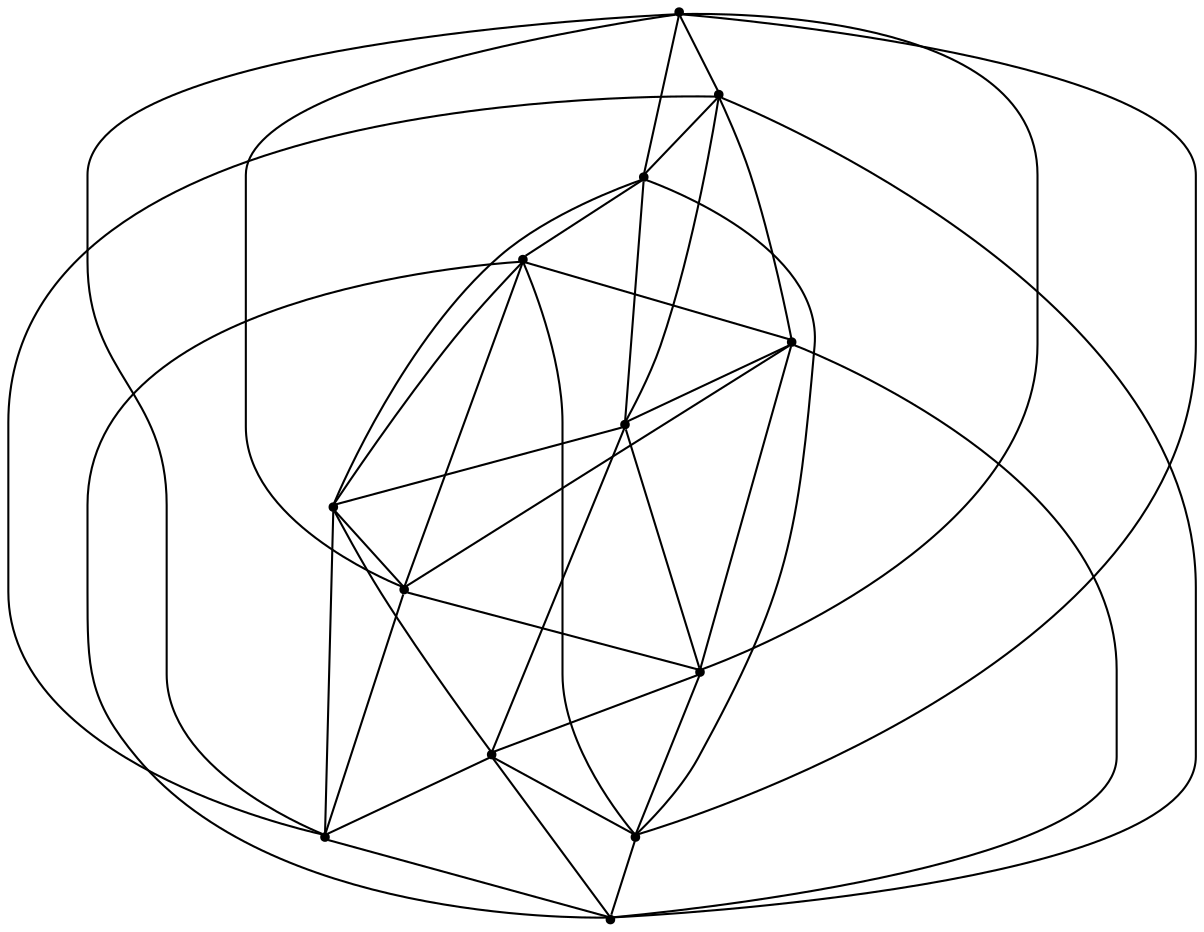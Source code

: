 graph {
  node [shape=point,comment="{\"directed\":false,\"doi\":\"10.1007/978-3-642-18469-7_18\",\"figure\":\"2 (3)\"}"]

  v0 [pos="1451.7814828160003,850.6472350445366"]
  v1 [pos="1429.4254377791005,791.7587461333427"]
  v2 [pos="1444.1751843255895,913.1406796547068"]
  v3 [pos="1259.91057039135,750.0019997007234"]
  v4 [pos="1321.0901840703739,734.9371357947784"]
  v5 [pos="1408.3873138579413,964.9614409142073"]
  v6 [pos="1212.7550576232459,791.7587461333427"]
  v7 [pos="1382.2699250109965,750.0019997007234"]
  v8 [pos="1352.595447219859,994.2327248197932"]
  v9 [pos="1190.399012586346,850.6472350445366"]
  v10 [pos="1289.5850481824878,994.2327248197934"]
  v11 [pos="1198.005311076757,913.1406796547067"]
  v12 [pos="1233.7931815444051,964.9614409142074"]

  v0 -- v8 [id="-1",pos="1451.7814828160003,850.6472350445366 1462.8195175759224,855.3480102870191 1472.7902093078687,862.2282792249506 1481.101282531668,870.8712832389302 1515.191865057965,906.3353178961548 1514.0575824290934,962.6984556003154 1478.574121705444,996.7622092752646 1443.0865886106374,1030.8260265386511 1386.6859024845573,1029.692499051705 1352.595447219859,994.2327248197932"]
  v1 -- v5 [id="-2",pos="1429.4254377791005,791.7587461333427 1441.3893006692865,790.7918839410946 1453.4201031603682,792.2545451805613 1464.8044167302487,796.0510292532995 1511.4804077945955,811.6201494686511 1536.684567409544,862.0532202565021 1521.1092748725366,908.6940038084903 1505.5297827027734,955.3389206089162 1455.0630503990908,980.5304975411213 1408.3873138579413,964.9614409142073"]
  v9 -- v4 [id="-3",pos="1190.399012586346,850.6472350445366 1180.8284313205922,843.454428936273 1172.8052238329658,834.4029327997677 1166.8169293079397,824.0429773847428 1142.1924462748952,781.4695010608223 1156.7669536000271,727.0108370599063 1199.3687918448184,702.4026840418003 1241.9706300896096,677.7987914490068 1296.4655737757307,692.3635958824204 1321.0901840703739,734.9371357947784"]
  v9 -- v10 [id="-4",pos="1190.399012586346,850.6472350445366 1145.1323164655792,869.9253416426209 1124.0775212749952,922.2253053671516 1143.3683434465293,967.4617382768641 1162.6592928796622,1012.6981075981391 1214.9942254516984,1033.7389492722714 1260.2606670492682,1014.4609062626247 1271.2947566996318,1009.7601310201424 1281.2697753259326,1002.8798620822108 1289.5850481824878,994.2327248197934"]
  v11 -- v8 [id="-5",pos="1198.005311076757,913.1406796547067 1166.8920136511501,951.2341597911587 1172.5716987994215,1007.3222775031145 1210.690619969756,1038.4147342588149 1248.8096684016891,1069.5071910145152 1304.9350876898638,1063.835420331347 1336.048257853872,1025.737679769582 1343.6294858093465,1016.4570744927499 1349.2591571493438,1005.738671055515 1352.595447219859,994.2327248197932"]
  v9 -- v8 [id="-6",pos="1190.399012586346,850.6472350445366 1248.2383910852966,894.0750220263233 1302.479066097292,942.0951659646479 1352.595447219859,994.2327248197932"]
  v6 -- v12 [id="-7",pos="1212.7550576232459,791.7587461333427 1163.7060195286547,787.8038632627821 1120.737158833323,824.3263910506981 1116.779832161339,873.33838743721 1112.8181785950005,922.3545170721596 1149.3650372370669,965.2947079151656 1198.413820808461,969.2536604457265 1210.3736113274897,970.2205226379747 1222.4086134513275,968.7577342216329 1233.7931815444051,964.9614409142074"]
  v6 -- v3 [id="-8",pos="1212.7550576232459,791.7587461333427 1224.8606899343408,774.2309112775557 1241.04060232659,759.9036096582196 1259.91057039135,750.0019997007234"]
  v12 -- v11 [id="-9",pos="1233.7931815444051,964.9614409142074 1217.8423400297472,950.8382581792589 1205.561468497295,933.0520635018931 1198.005311076757,913.1406796547067"]
  v12 -- v2 [id="-10",pos="1233.7931815444051,964.9614409142074 1302.4164533907503,942.0659788718336 1372.7703557172958,924.7382568288716 1444.1751843255895,913.1406796547068"]
  v3 -- v4 [id="-11",pos="1259.91057039135,750.0019997007234 1278.780156671314,740.1045865801026 1299.7766660497107,734.937072206341 1321.0901840703739,734.9371357947784"]
  v3 -- v11 [id="-12",pos="1259.91057039135,750.0019997007234 1218.3177893623472,723.7270029703253 1163.2889832698402,736.1206437936027 1136.992282830381,777.6814106618347 1110.699782023678,819.246374366942 1123.1016793364572,874.2426786069542 1164.6943331038613,900.5176753373523 1174.836064424409,906.9228750586917 1186.1662918148584,911.215221767086 1198.005311076757,913.1406796547067"]
  v3 -- v12 [id="-13",pos="1259.91057039135,750.0019997007234 1256.9998431067597,822.2385282936922 1248.263461620233,894.1250025382013 1233.7931815444051,964.9614409142074"]
  v10 -- v2 [id="-14",pos="1289.5850481824878,994.2327248197934 1303.2879408183856,1041.4610655343183 1352.7036195787211,1068.644550271336 1399.9634868577277,1054.9548499148523 1447.2233541367345,1041.2610163099307 1474.425011804277,991.8781085674582 1460.726191539536,944.6455710160579 1457.385829097864,933.1395611918987 1451.7603573906224,922.4253545915391 1444.1751843255895,913.1406796547068"]
  v10 -- v12 [id="-15",pos="1289.5850481824878,994.2327248197934 1268.888621653735,989.1318511285359 1249.743768535866,979.0885661322809 1233.7931815444051,964.9614409142074"]
  v6 -- v10 [id="-16",pos="1212.7550576232459,791.7587461333427 1243.7638732763517,857.077425021815 1269.460026231726,924.7882373407498 1289.5850481824878,994.2327248197934"]
  v11 -- v9 [id="-17",pos="1198.005311076757,913.1406796547067 1190.4448267618643,893.2332382906454 1187.838509221273,871.783968082425 1190.399012586346,850.6472350445366"]
  v4 -- v7 [id="-18",pos="1321.0901840703739,734.9371357947784 1342.4034475678397,734.937072206341 1363.3999569462367,740.1045865801026 1382.2699250109965,750.0019997007234"]
  v4 -- v11 [id="-19",pos="1321.0901840703739,734.9371357947784 1284.9186198827608,797.5470744224558 1243.7596736435958,857.1440657043191 1198.005311076757,913.1406796547067"]
  v6 -- v7 [id="-20",pos="1212.7550576232459,791.7587461333427 1207.6088530965644,780.9277911617258 1204.710597448643,769.1634215159879 1204.22687611213,757.1823424752364 1202.2419769578034,708.0494644690293 1240.490195912378,666.609515632055 1289.6558056313436,664.6258107356805 1338.8212880887104,662.6464298530564 1380.2846440718743,700.869185282954 1382.2699250109965,750.0019997007234"]
  v4 -- v0 [id="-21",pos="1321.0901840703739,734.9371357947784 1327.0866233377142,724.5771167913161 1335.1057584541836,715.5298174916861 1344.676212458339,708.3328145465471 1384.0003009679997,678.7781169750058 1439.8547803126237,686.6752286170636 1469.4333028583706,725.9731373482787 1499.0077530329602,765.2711096679312 1491.1053168024637,821.0925374729952 1451.7814828160003,850.6472350445366"]
  v8 -- v1 [id="-22",pos="1352.595447219859,994.2327248197932 1372.724414280179,924.7882373407498 1398.4164948643963,857.077425021815 1429.4254377791005,791.7587461333427"]
  v7 -- v9 [id="-23",pos="1382.2699250109965,750.0019997007234 1321.1235266092233,788.6456469984599 1256.9581013023987,822.3052325646338 1190.399012586346,850.6472350445366"]
  v12 -- v5 [id="-24",pos="1233.7931815444051,964.9614409142074 1223.9641319717693,1013.1439897219171 1255.0815017685334,1060.164014715179 1303.2921404511414,1069.9905903164204 1351.5068515049068,1079.8129690807866 1398.5581370237066,1048.7163790766485 1408.3871865963426,1000.5336395036261 1410.7849223767275,988.7984569507025 1410.7849223767275,976.6964962902558 1408.3873138579413,964.9614409142073"]
  v5 -- v8 [id="-25",pos="1408.3873138579413,964.9614409142073 1392.4405447144404,979.0885661322809 1373.2913647022167,989.1318511285359 1352.595447219859,994.2327248197932"]
  v9 -- v6 [id="-26",pos="1190.399012586346,850.6472350445366 1192.967660693734,829.5021719213353 1200.6406442618434,809.2906506491299 1212.7550576232459,791.7587461333427"]
  v5 -- v7 [id="-27",pos="1408.3873138579413,964.9614409142073 1393.9169065205149,894.1250025382013 1385.184724666744,822.2385282936922 1382.2699250109965,750.0019997007234"]
  v7 -- v2 [id="-28",pos="1382.2699250109965,750.0019997007234 1392.407202175591,743.5967999793842 1403.7415019371977,739.3044532709899 1415.5805211990962,737.3791861486817 1464.149783066733,729.4862713434991 1509.9208169029964,762.4373545390035 1517.819053500737,810.9742181204856 1525.713090465722,859.5070120419674 1492.744191670029,905.247637672649 1444.1751843255895,913.1406796547068"]
  v1 -- v3 [id="-29",pos="1429.4254377791005,791.7587461333427 1450.5177751412898,747.3349098664936 1431.5812492604296,694.2306159959751 1387.1278820167095,673.1522571437154 1342.670442401832,652.0738347030183 1289.534907112615,670.9977537042053 1268.4382428560714,715.4256596310546 1263.296492485343,726.2607478511093 1260.3941644662643,738.0209206599719 1259.91057039135,750.0019997007234"]
  v1 -- v6 [id="-30",pos="1429.4254377791005,791.7587461333427 1357.3200340701742,797.5762615152702 1284.8603340705736,797.5762615152702 1212.7550576232459,791.7587461333427"]
  v0 -- v2 [id="-31",pos="1451.7814828160003,850.6472350445366 1454.3458040290334,871.7881013308628 1451.7354141172848,893.233174702208 1444.1751843255895,913.1406796547068"]
  v7 -- v1 [id="-32",pos="1382.2699250109965,750.0019997007234 1401.139384029362,759.9036096582196 1417.3194236832096,774.2308476891183 1429.4254377791005,791.7587461333427"]
  v0 -- v3 [id="-33",pos="1451.7814828160003,850.6472350445366 1385.2222668383492,822.3052325646338 1321.0609139026817,788.6456469984599 1259.91057039135,750.0019997007234"]
  v11 -- v5 [id="-34",pos="1198.005311076757,913.1406796547067 1269.4142120562078,924.7382568288716 1339.7681143827533,942.0659788718336 1408.3873138579413,964.9614409142073"]
  v2 -- v4 [id="-35",pos="1444.1751843255895,913.1406796547068 1398.4247668683092,857.1399324558814 1357.2616209963885,797.5470744224558 1321.0901840703739,734.9371357947784"]
  v8 -- v10 [id="-36",pos="1352.595447219859,994.2327248197932 1331.9030930622635,999.3293380857381 1310.2810929264442,999.3293380857381 1289.5850481824878,994.2327248197934"]
  v10 -- v0 [id="-37",pos="1289.5850481824878,994.2327248197934 1339.7014293050547,942.0910327162102 1393.9419770554512,894.0750220263233 1451.7814828160003,850.6472350445366"]
  v2 -- v5 [id="-38",pos="1444.1751843255895,913.1406796547068 1436.6186451202555,933.0520635018931 1424.3377735878034,950.8382581792589 1408.3873138579413,964.9614409142073"]
  v1 -- v0 [id="-39",pos="1429.4254377791005,791.7587461333427 1441.5352697229514,809.2906506491299 1449.2082532910608,829.4980386728976 1451.7814828160003,850.6472350445366"]
}